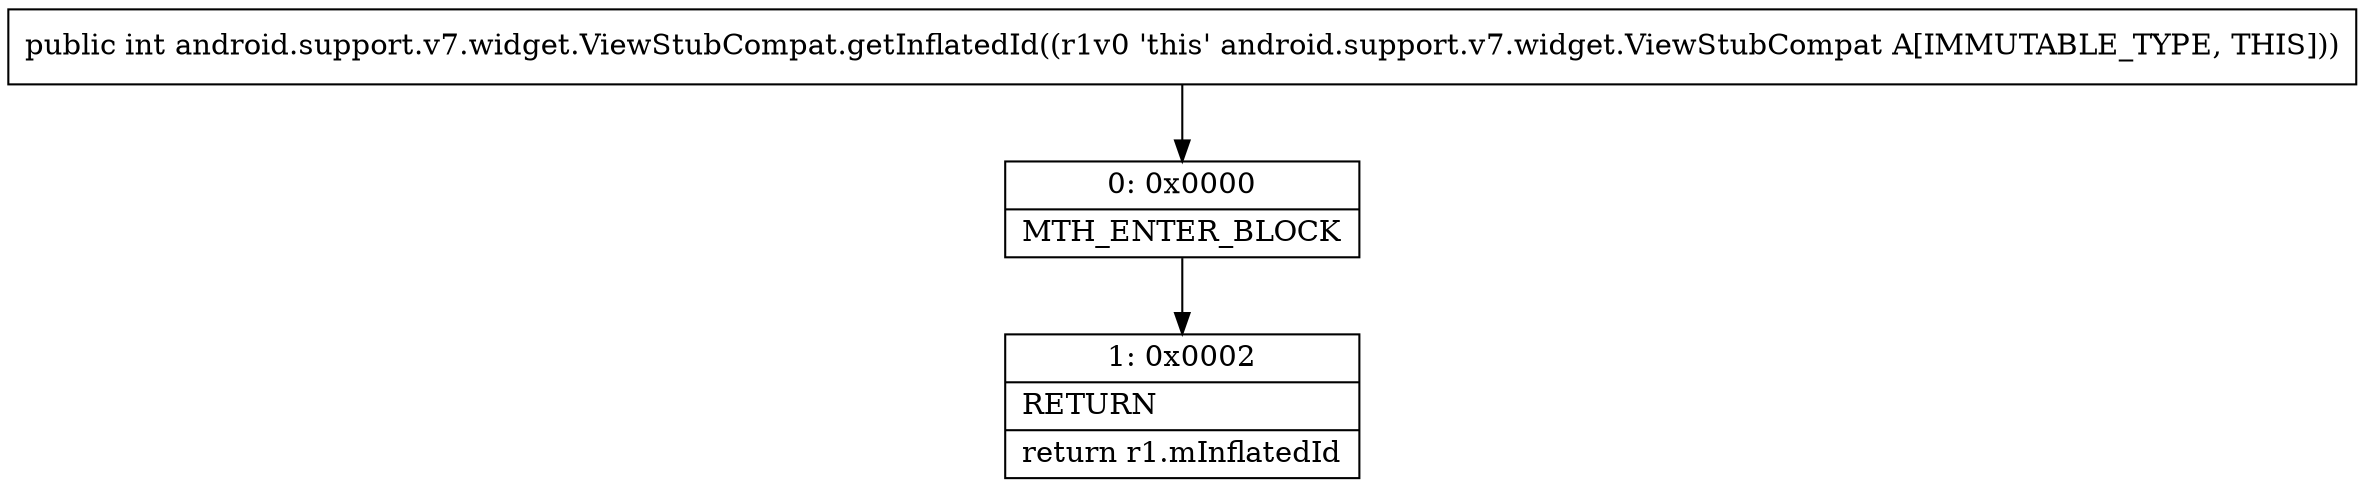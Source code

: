 digraph "CFG forandroid.support.v7.widget.ViewStubCompat.getInflatedId()I" {
Node_0 [shape=record,label="{0\:\ 0x0000|MTH_ENTER_BLOCK\l}"];
Node_1 [shape=record,label="{1\:\ 0x0002|RETURN\l|return r1.mInflatedId\l}"];
MethodNode[shape=record,label="{public int android.support.v7.widget.ViewStubCompat.getInflatedId((r1v0 'this' android.support.v7.widget.ViewStubCompat A[IMMUTABLE_TYPE, THIS])) }"];
MethodNode -> Node_0;
Node_0 -> Node_1;
}

